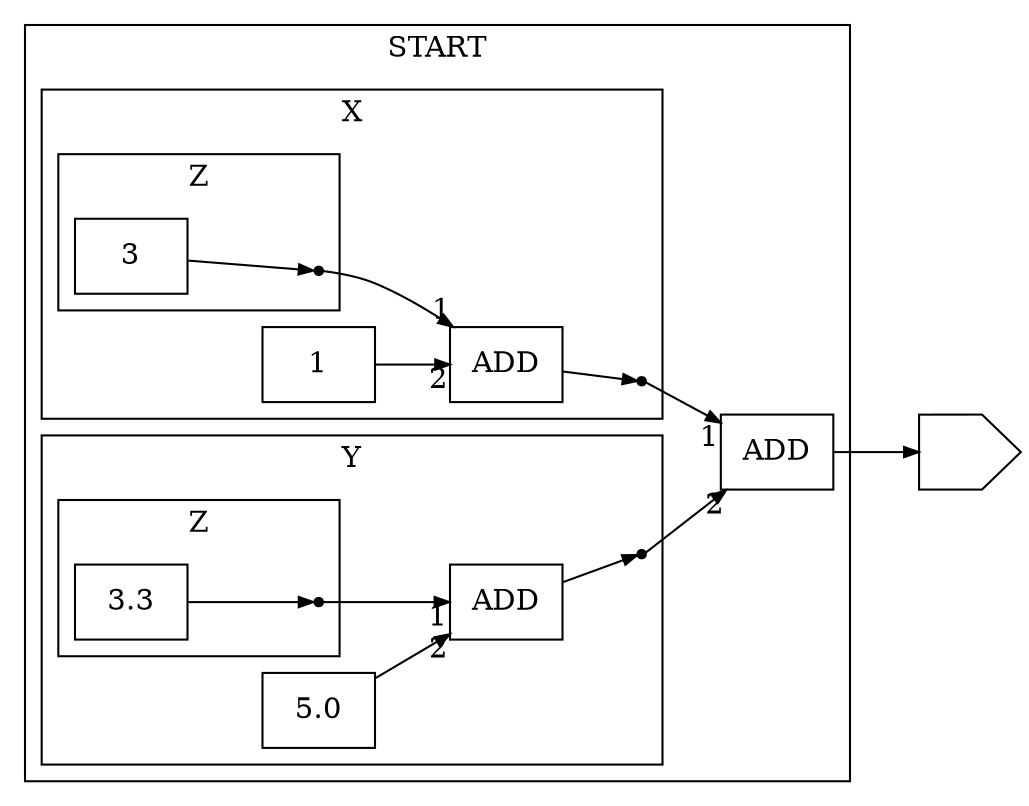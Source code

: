 digraph "G" {
	graph [
		fontsize = "14"
		fontname = "Times-Roman"
		fontcolor = "hot_pink"
		rankdir = "LR"
		bb = "0,0,564,276"
		color = "hot_pink"
	]
	node [
		fontsize = "14"
		fontname = "Times-Roman"
		fontcolor = "black"
		shape = "box"
		color = "black"
	]
	edge [
		fontsize = "14"
		fontname = "Times-Roman"
		fontcolor = "black"
		color = "black"
		arrowsize = "0.7"
		arrowtail = "none"
	]
	"aa6" [
		label = ""
		color = "black"
		width = "0.750000"
		fontsize = "14"
		fontname = "Times-Roman"
		fontcolor = "black"
		orientation = "270"
		pos = "529,126"
		height = "0.500000"
		shape = "house"
	]
	"op7" [
		label = "ADD"
		color = "black"
		width = "0.750000"
		fontsize = "14"
		fontname = "Times-Roman"
		fontcolor = "black"
		pos = "437,126"
		height = "0.500000"
		shape = "box"
	]
	"aa2" [
		label = ""
		color = "black"
		width = "0.055556"
		fontsize = "14"
		fontname = "Times-Roman"
		fontcolor = "black"
		pos = "370,150"
		height = "0.055556"
		shape = "point"
	]
	"aa4" [
		label = ""
		color = "black"
		width = "0.055556"
		fontsize = "14"
		fontname = "Times-Roman"
		fontcolor = "black"
		pos = "370,112"
		height = "0.055556"
		shape = "point"
	]
	"op8" [
		label = "ADD"
		color = "black"
		width = "0.750000"
		fontsize = "14"
		fontname = "Times-Roman"
		fontcolor = "black"
		pos = "303,162"
		height = "0.500000"
		shape = "box"
	]
	"aa3" [
		label = ""
		color = "black"
		width = "0.055556"
		fontsize = "14"
		fontname = "Times-Roman"
		fontcolor = "black"
		pos = "211,203"
		height = "0.055556"
		shape = "point"
	]
	"aa9" [
		label = "1"
		color = "black"
		width = "0.750000"
		fontsize = "14"
		fontname = "Times-Roman"
		fontcolor = "black"
		pos = "211,162"
		height = "0.500000"
		shape = "box"
	]
	"aa10" [
		label = "3"
		color = "black"
		width = "0.750000"
		fontsize = "14"
		fontname = "Times-Roman"
		fontcolor = "black"
		pos = "119,214"
		height = "0.500000"
		shape = "box"
	]
	"op11" [
		label = "ADD"
		color = "black"
		width = "0.750000"
		fontsize = "14"
		fontname = "Times-Roman"
		fontcolor = "black"
		pos = "303,94"
		height = "0.500000"
		shape = "box"
	]
	"aa5" [
		label = ""
		color = "black"
		width = "0.055556"
		fontsize = "14"
		fontname = "Times-Roman"
		fontcolor = "black"
		pos = "211,94"
		height = "0.055556"
		shape = "point"
	]
	"aa12" [
		label = "5.0"
		color = "black"
		width = "0.750000"
		fontsize = "14"
		fontname = "Times-Roman"
		fontcolor = "black"
		pos = "211,42"
		height = "0.500000"
		shape = "box"
	]
	"aa13" [
		label = "3.3"
		color = "black"
		width = "0.750000"
		fontsize = "14"
		fontname = "Times-Roman"
		fontcolor = "black"
		pos = "119,94"
		height = "0.500000"
		shape = "box"
	]
	{
		graph [
			fontsize = "14"
			fontname = "Times-Roman"
			fontcolor = "hot_pink"
			rankdir = "LR"
			rank = "max"
			lp = ""
			color = "hot_pink"
		]
		node [
			fontsize = "14"
			fontname = "Times-Roman"
			fontcolor = "black"
			shape = "box"
			color = "black"
		]
		edge [
			fontsize = "14"
			fontname = "Times-Roman"
			fontcolor = "black"
			color = "black"
			arrowsize = "0.7"
			arrowtail = "none"
		]
		"aa6"
	}
	subgraph "cluster0" {
		graph [
			fontsize = "14"
			fontname = "Times-Roman"
			fontcolor = "hot_pink"
			rankdir = "LR"
			label = "START"
			bb = "8,8,472,256"
			lp = "42,266"
			color = "hot_pink"
		]
		node [
			fontsize = "14"
			fontname = "Times-Roman"
			fontcolor = "black"
			shape = "box"
			color = "black"
		]
		edge [
			fontsize = "14"
			fontname = "Times-Roman"
			fontcolor = "black"
			color = "black"
			arrowsize = "0.7"
			arrowtail = "none"
		]
		"aa6"
		"op7"
		"aa2"
		"aa4"
		"op8"
		"aa3"
		"aa9"
		"aa10"
		"op11"
		"aa5"
		"aa12"
		"aa13"
		subgraph "cluster1" {
			graph [
				fontsize = "14"
				fontname = "Times-Roman"
				fontcolor = "hot_pink"
				rankdir = "LR"
				label = "X"
				bb = "36,136,380,248"
				lp = "49,258"
				color = "hot_pink"
			]
			node [
				fontsize = "14"
				fontname = "Times-Roman"
				fontcolor = "black"
				shape = "box"
				color = "black"
			]
			edge [
				fontsize = "14"
				fontname = "Times-Roman"
				fontcolor = "black"
				color = "black"
				arrowsize = "0.7"
				arrowtail = "none"
			]
			"aa2"
			"op8"
			"aa3"
			"aa9"
			"aa10"
			{
				graph [
					fontsize = "14"
					fontname = "Times-Roman"
					fontcolor = "hot_pink"
					rankdir = "LR"
					label = "X"
					rank = "max"
					lp = ""
					color = "hot_pink"
				]
				node [
					fontsize = "14"
					fontname = "Times-Roman"
					fontcolor = "black"
					shape = "box"
					color = "black"
				]
				edge [
					fontsize = "14"
					fontname = "Times-Roman"
					fontcolor = "black"
					color = "black"
					arrowsize = "0.7"
					arrowtail = "none"
				]
				"aa2"
			}
			{
				graph [
					fontsize = "14"
					fontname = "Times-Roman"
					fontcolor = "hot_pink"
					rankdir = "LR"
					label = "X"
					rank = "min"
					lp = ""
					color = "hot_pink"
				]
				node [
					fontsize = "14"
					fontname = "Times-Roman"
					fontcolor = "black"
					shape = "box"
					color = "black"
				]
				edge [
					fontsize = "14"
					fontname = "Times-Roman"
					fontcolor = "black"
					color = "black"
					arrowsize = "0.7"
					arrowtail = "none"
				]
				"aa9"
			}
			subgraph "cluster2" {
				graph [
					fontsize = "14"
					fontname = "Times-Roman"
					fontcolor = "hot_pink"
					rankdir = "LR"
					label = "Z"
					bb = "64,188,221,240"
					lp = "76,250"
					color = "hot_pink"
				]
				node [
					fontsize = "14"
					fontname = "Times-Roman"
					fontcolor = "black"
					shape = "box"
					color = "black"
				]
				edge [
					fontsize = "14"
					fontname = "Times-Roman"
					fontcolor = "black"
					color = "black"
					arrowsize = "0.7"
					arrowtail = "none"
				]
				"aa3"
				"aa10"
				{
					graph [
						fontsize = "14"
						fontname = "Times-Roman"
						fontcolor = "hot_pink"
						rankdir = "LR"
						label = "Z"
						rank = "max"
						lp = ""
						color = "hot_pink"
					]
					node [
						fontsize = "14"
						fontname = "Times-Roman"
						fontcolor = "black"
						shape = "box"
						color = "black"
					]
					edge [
						fontsize = "14"
						fontname = "Times-Roman"
						fontcolor = "black"
						color = "black"
						arrowsize = "0.7"
						arrowtail = "none"
					]
					"aa3"
				}
				{
					graph [
						fontsize = "14"
						fontname = "Times-Roman"
						fontcolor = "hot_pink"
						rankdir = "LR"
						label = "Z"
						rank = "min"
						lp = ""
						color = "hot_pink"
					]
					node [
						fontsize = "14"
						fontname = "Times-Roman"
						fontcolor = "black"
						shape = "box"
						color = "black"
					]
					edge [
						fontsize = "14"
						fontname = "Times-Roman"
						fontcolor = "black"
						color = "black"
						arrowsize = "0.7"
						arrowtail = "none"
					]
					"aa10"
				}
			}
		}
		subgraph "cluster3" {
			graph [
				fontsize = "14"
				fontname = "Times-Roman"
				fontcolor = "hot_pink"
				rankdir = "LR"
				label = "Y"
				bb = "36,16,380,128"
				lp = "49,138"
				color = "hot_pink"
			]
			node [
				fontsize = "14"
				fontname = "Times-Roman"
				fontcolor = "black"
				shape = "box"
				color = "black"
			]
			edge [
				fontsize = "14"
				fontname = "Times-Roman"
				fontcolor = "black"
				color = "black"
				arrowsize = "0.7"
				arrowtail = "none"
			]
			"aa4"
			"op11"
			"aa5"
			"aa12"
			"aa13"
			{
				graph [
					fontsize = "14"
					fontname = "Times-Roman"
					fontcolor = "hot_pink"
					rankdir = "LR"
					label = "Y"
					rank = "max"
					lp = ""
					color = "hot_pink"
				]
				node [
					fontsize = "14"
					fontname = "Times-Roman"
					fontcolor = "black"
					shape = "box"
					color = "black"
				]
				edge [
					fontsize = "14"
					fontname = "Times-Roman"
					fontcolor = "black"
					color = "black"
					arrowsize = "0.7"
					arrowtail = "none"
				]
				"aa4"
			}
			{
				graph [
					fontsize = "14"
					fontname = "Times-Roman"
					fontcolor = "hot_pink"
					rankdir = "LR"
					label = "Y"
					rank = "min"
					lp = ""
					color = "hot_pink"
				]
				node [
					fontsize = "14"
					fontname = "Times-Roman"
					fontcolor = "black"
					shape = "box"
					color = "black"
				]
				edge [
					fontsize = "14"
					fontname = "Times-Roman"
					fontcolor = "black"
					color = "black"
					arrowsize = "0.7"
					arrowtail = "none"
				]
				"aa12"
			}
			subgraph "cluster4" {
				graph [
					fontsize = "14"
					fontname = "Times-Roman"
					fontcolor = "hot_pink"
					rankdir = "LR"
					label = "Z"
					bb = "64,68,221,120"
					lp = "76,130"
					color = "hot_pink"
				]
				node [
					fontsize = "14"
					fontname = "Times-Roman"
					fontcolor = "black"
					shape = "box"
					color = "black"
				]
				edge [
					fontsize = "14"
					fontname = "Times-Roman"
					fontcolor = "black"
					color = "black"
					arrowsize = "0.7"
					arrowtail = "none"
				]
				"aa5"
				"aa13"
				{
					graph [
						fontsize = "14"
						fontname = "Times-Roman"
						fontcolor = "hot_pink"
						rankdir = "LR"
						label = "Z"
						rank = "max"
						lp = ""
						color = "hot_pink"
					]
					node [
						fontsize = "14"
						fontname = "Times-Roman"
						fontcolor = "black"
						shape = "box"
						color = "black"
					]
					edge [
						fontsize = "14"
						fontname = "Times-Roman"
						fontcolor = "black"
						color = "black"
						arrowsize = "0.7"
						arrowtail = "none"
					]
					"aa5"
				}
				{
					graph [
						fontsize = "14"
						fontname = "Times-Roman"
						fontcolor = "hot_pink"
						rankdir = "LR"
						label = "Z"
						rank = "min"
						lp = ""
						color = "hot_pink"
					]
					node [
						fontsize = "14"
						fontname = "Times-Roman"
						fontcolor = "black"
						shape = "box"
						color = "black"
					]
					edge [
						fontsize = "14"
						fontname = "Times-Roman"
						fontcolor = "black"
						color = "black"
						arrowsize = "0.7"
						arrowtail = "none"
					]
					"aa13"
				}
			}
		}
	}
	"op7" -> "aa6" [
		fontsize = "14"
		fontname = "Times-Roman"
		fontcolor = "black"
		pos = "e,507,126  464,126 476,126 489,126 500,126"
		color = "black"
		arrowsize = "0.7"
		arrowtail = "none"
	]
	"aa2" -> "op7" [
		color = "black"
		fontsize = "14"
		fontname = "Times-Roman"
		fontcolor = "black"
		pos = "e,410,136  372,149 377,147 390,143 404,138"
		headlabel = "1"
		head_lp = "403,143"
		arrowsize = "0.7"
		arrowtail = "none"
	]
	"aa4" -> "op7" [
		color = "black"
		fontsize = "14"
		fontname = "Times-Roman"
		fontcolor = "black"
		pos = "e,410,120  372,112 377,114 390,116 403,119"
		headlabel = "2"
		head_lp = "400,123"
		arrowsize = "0.7"
		arrowtail = "none"
	]
	"op8" -> "aa2" [
		fontsize = "14"
		fontname = "Times-Roman"
		fontcolor = "black"
		pos = "e,368,150  330,157 342,155 356,152 364,151"
		color = "black"
		arrowsize = "0.7"
		arrowtail = "none"
	]
	"aa3" -> "op8" [
		color = "black"
		fontsize = "14"
		fontname = "Times-Roman"
		fontcolor = "black"
		pos = "e,279,180  213,203 218,203 229,203 238,201 251,197 263,190 274,184"
		headlabel = "1"
		head_lp = "275,189"
		arrowsize = "0.7"
		arrowtail = "none"
	]
	"aa9" -> "op8" [
		color = "black"
		fontsize = "14"
		fontname = "Times-Roman"
		fontcolor = "black"
		pos = "e,276,162  238,162 248,162 259,162 269,162"
		headlabel = "2"
		head_lp = "267,166"
		arrowsize = "0.7"
		arrowtail = "none"
	]
	"aa10" -> "aa3" [
		fontsize = "14"
		fontname = "Times-Roman"
		fontcolor = "black"
		pos = "e,209,203  146,211 166,208 194,205 206,203"
		color = "black"
		arrowsize = "0.7"
		arrowtail = "none"
	]
	"op11" -> "aa4" [
		fontsize = "14"
		fontname = "Times-Roman"
		fontcolor = "black"
		pos = "e,368,111  330,101 342,104 356,108 364,110"
		color = "black"
		arrowsize = "0.7"
		arrowtail = "none"
	]
	"aa5" -> "op11" [
		color = "black"
		fontsize = "14"
		fontname = "Times-Roman"
		fontcolor = "black"
		pos = "e,276,94  213,94 220,94 247,94 269,94"
		headlabel = "1"
		head_lp = "267,98"
		arrowsize = "0.7"
		arrowtail = "none"
	]
	"aa12" -> "op11" [
		color = "black"
		fontsize = "14"
		fontname = "Times-Roman"
		fontcolor = "black"
		pos = "e,276,79  238,57 248,63 260,69 270,76"
		headlabel = "2"
		head_lp = "266,79"
		arrowsize = "0.7"
		arrowtail = "none"
	]
	"aa13" -> "aa5" [
		fontsize = "14"
		fontname = "Times-Roman"
		fontcolor = "black"
		pos = "e,209,94  146,94 166,94 194,94 205,94"
		color = "black"
		arrowsize = "0.7"
		arrowtail = "none"
	]
}
